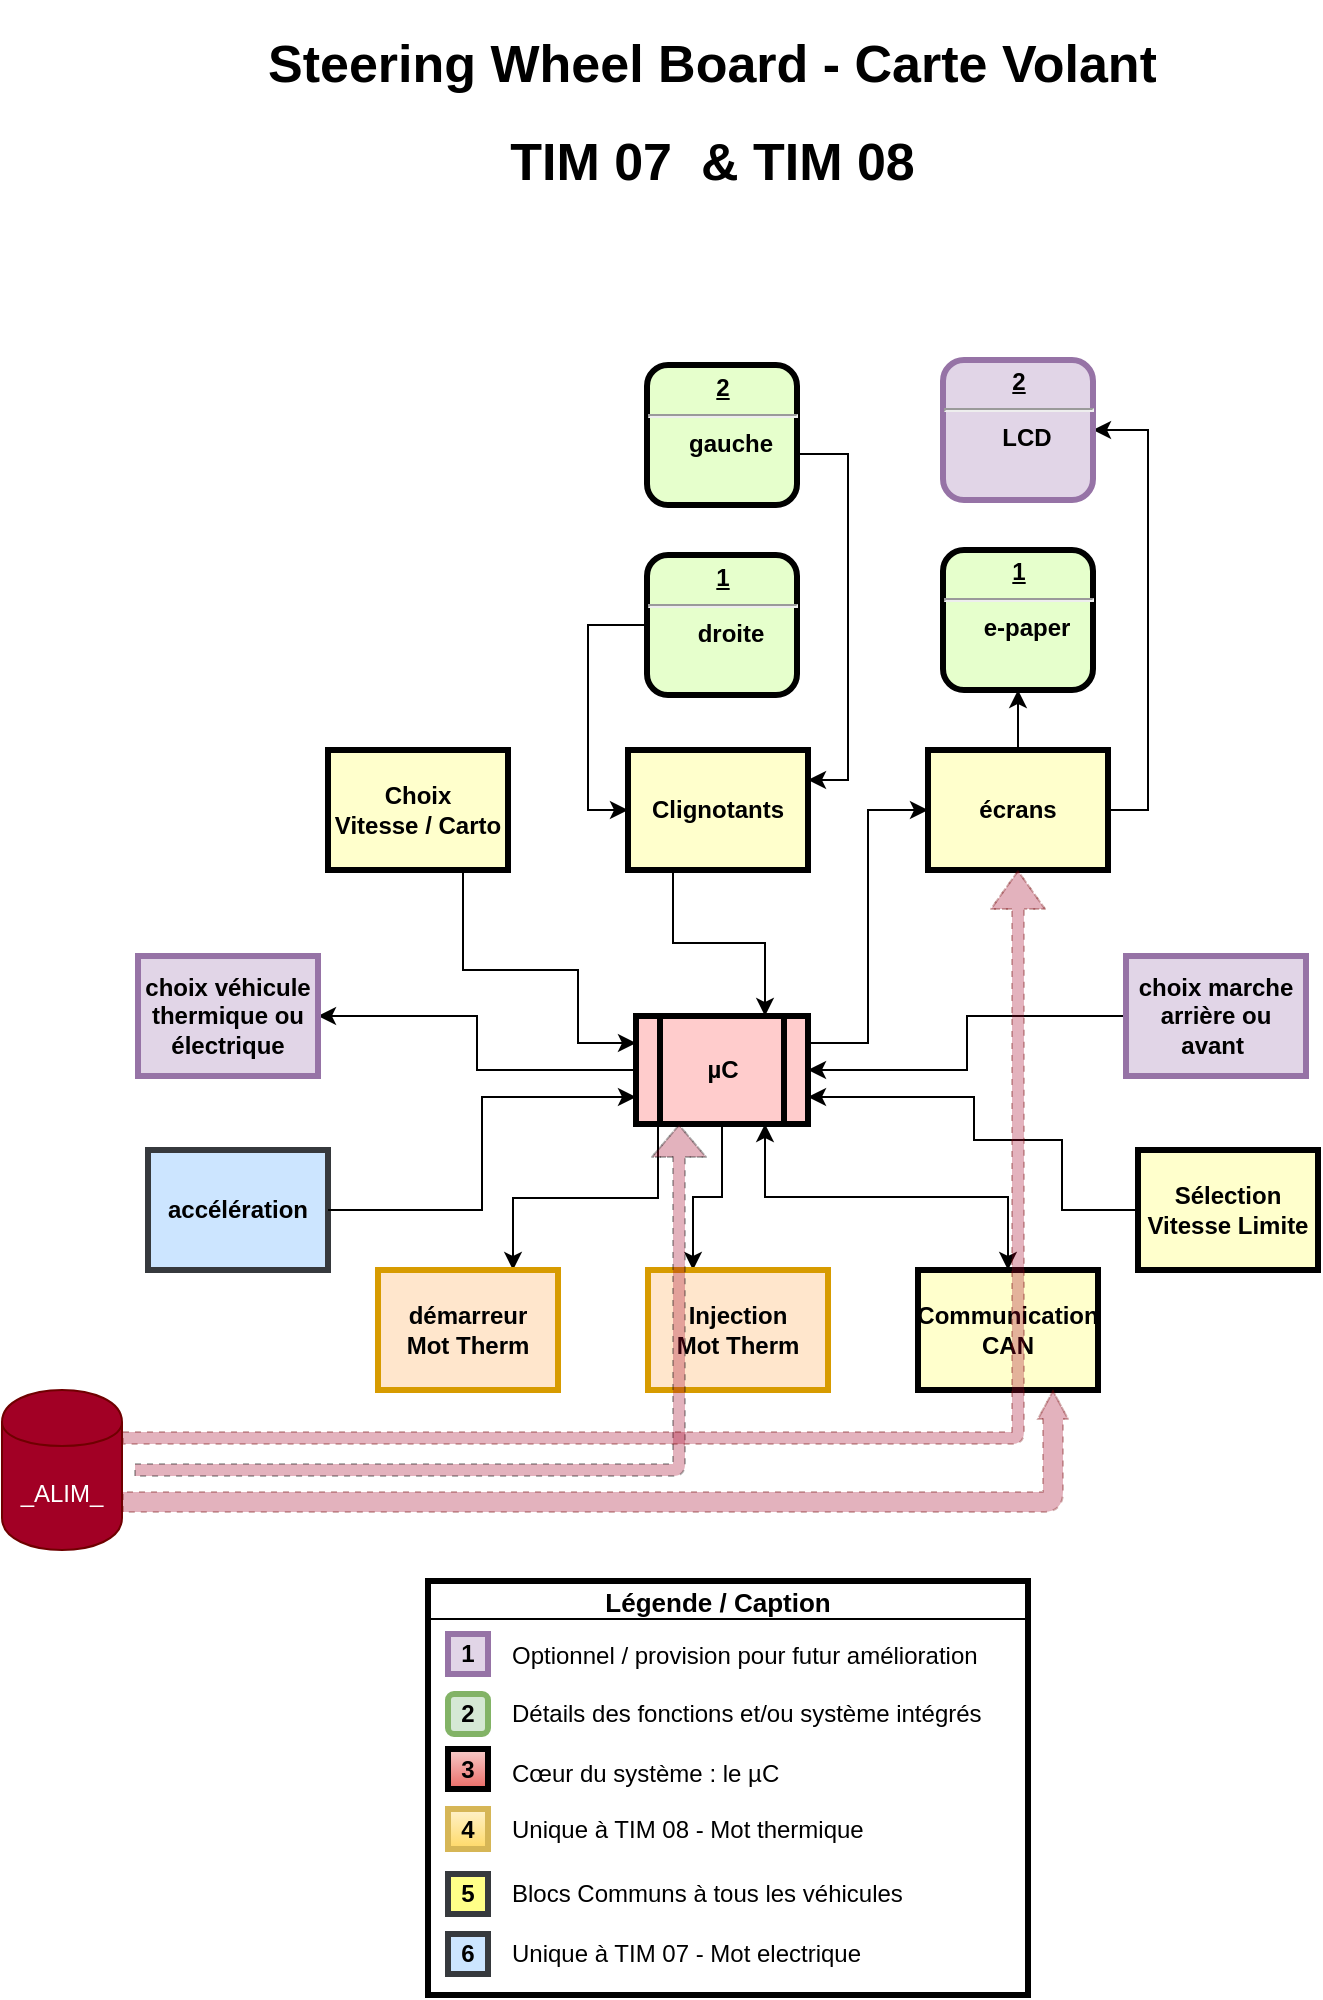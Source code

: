 <mxfile version="12.0.0" type="github" pages="1"><diagram name="Page-1" id="c7558073-3199-34d8-9f00-42111426c3f3"><mxGraphModel dx="702" dy="707" grid="1" gridSize="10" guides="1" tooltips="1" connect="1" arrows="1" fold="1" page="1" pageScale="1" pageWidth="826" pageHeight="1169" background="#ffffff" math="0" shadow="0"><root><mxCell id="0"/><mxCell id="1" parent="0"/><mxCell id="3" value="accélération" style="whiteSpace=wrap;align=center;verticalAlign=middle;fontStyle=1;strokeWidth=3;fillColor=#cce5ff;strokeColor=#36393d;" parent="1" vertex="1"><mxGeometry x="123" y="585" width="90" height="60" as="geometry"/></mxCell><mxCell id="lZiYEapEOtZdDECB7tF_-6" style="edgeStyle=orthogonalEdgeStyle;rounded=0;orthogonalLoop=1;jettySize=auto;html=1;exitX=1;exitY=0.5;exitDx=0;exitDy=0;entryX=1;entryY=0.5;entryDx=0;entryDy=0;" edge="1" parent="1" source="4" target="Oj_ek9yDkB3lHMIQrKXy-116"><mxGeometry relative="1" as="geometry"/></mxCell><mxCell id="lZiYEapEOtZdDECB7tF_-7" style="edgeStyle=orthogonalEdgeStyle;rounded=0;orthogonalLoop=1;jettySize=auto;html=1;exitX=0.5;exitY=0;exitDx=0;exitDy=0;entryX=0.5;entryY=1;entryDx=0;entryDy=0;" edge="1" parent="1" source="4" target="Oj_ek9yDkB3lHMIQrKXy-117"><mxGeometry relative="1" as="geometry"/></mxCell><mxCell id="4" value="écrans" style="whiteSpace=wrap;align=center;verticalAlign=middle;fontStyle=1;strokeWidth=3;fillColor=#FFFFCC" parent="1" vertex="1"><mxGeometry x="513" y="385" width="90" height="60" as="geometry"/></mxCell><mxCell id="Oj_ek9yDkB3lHMIQrKXy-125" style="edgeStyle=orthogonalEdgeStyle;rounded=0;orthogonalLoop=1;jettySize=auto;html=1;exitX=0.75;exitY=0;exitDx=0;exitDy=0;entryX=0.25;entryY=1;entryDx=0;entryDy=0;startArrow=classic;startFill=1;endArrow=none;endFill=0;" parent="1" source="5" target="Oj_ek9yDkB3lHMIQrKXy-114" edge="1"><mxGeometry relative="1" as="geometry"/></mxCell><mxCell id="Oj_ek9yDkB3lHMIQrKXy-126" style="edgeStyle=orthogonalEdgeStyle;rounded=0;orthogonalLoop=1;jettySize=auto;html=1;exitX=0;exitY=0.25;exitDx=0;exitDy=0;entryX=0.75;entryY=1;entryDx=0;entryDy=0;endArrow=none;endFill=0;startArrow=classic;startFill=1;" parent="1" source="5" target="Oj_ek9yDkB3lHMIQrKXy-111" edge="1"><mxGeometry relative="1" as="geometry"><Array as="points"><mxPoint x="338" y="532"/><mxPoint x="338" y="495"/><mxPoint x="281" y="495"/></Array></mxGeometry></mxCell><mxCell id="Oj_ek9yDkB3lHMIQrKXy-128" style="edgeStyle=orthogonalEdgeStyle;rounded=0;orthogonalLoop=1;jettySize=auto;html=1;exitX=0;exitY=0.75;exitDx=0;exitDy=0;entryX=1;entryY=0.5;entryDx=0;entryDy=0;startArrow=classic;startFill=1;endArrow=none;endFill=0;" parent="1" source="5" target="3" edge="1"><mxGeometry relative="1" as="geometry"><Array as="points"><mxPoint x="290" y="559"/><mxPoint x="290" y="615"/></Array></mxGeometry></mxCell><mxCell id="Oj_ek9yDkB3lHMIQrKXy-129" style="edgeStyle=orthogonalEdgeStyle;rounded=0;orthogonalLoop=1;jettySize=auto;html=1;exitX=0.25;exitY=1;exitDx=0;exitDy=0;entryX=0.75;entryY=0;entryDx=0;entryDy=0;" parent="1" source="5" target="Oj_ek9yDkB3lHMIQrKXy-119" edge="1"><mxGeometry relative="1" as="geometry"><Array as="points"><mxPoint x="378" y="572"/><mxPoint x="378" y="609"/><mxPoint x="306" y="609"/></Array></mxGeometry></mxCell><mxCell id="Oj_ek9yDkB3lHMIQrKXy-131" style="edgeStyle=orthogonalEdgeStyle;rounded=0;orthogonalLoop=1;jettySize=auto;html=1;exitX=0.5;exitY=1;exitDx=0;exitDy=0;entryX=0.25;entryY=0;entryDx=0;entryDy=0;" parent="1" source="5" target="Oj_ek9yDkB3lHMIQrKXy-118" edge="1"><mxGeometry relative="1" as="geometry"/></mxCell><mxCell id="Oj_ek9yDkB3lHMIQrKXy-132" style="edgeStyle=orthogonalEdgeStyle;rounded=0;orthogonalLoop=1;jettySize=auto;html=1;exitX=0.75;exitY=1;exitDx=0;exitDy=0;startArrow=classic;startFill=1;" parent="1" source="5" target="Oj_ek9yDkB3lHMIQrKXy-108" edge="1"><mxGeometry relative="1" as="geometry"/></mxCell><mxCell id="B0yOOrElDn0mKSc-FVPb-13" style="edgeStyle=orthogonalEdgeStyle;rounded=0;orthogonalLoop=1;jettySize=auto;html=1;exitX=1;exitY=0.25;exitDx=0;exitDy=0;entryX=0;entryY=0.5;entryDx=0;entryDy=0;" parent="1" source="5" target="4" edge="1"><mxGeometry relative="1" as="geometry"><mxPoint x="468" y="415" as="targetPoint"/></mxGeometry></mxCell><mxCell id="B0yOOrElDn0mKSc-FVPb-14" style="edgeStyle=orthogonalEdgeStyle;rounded=0;orthogonalLoop=1;jettySize=auto;html=1;exitX=0;exitY=0.5;exitDx=0;exitDy=0;entryX=1;entryY=0.5;entryDx=0;entryDy=0;" parent="1" source="5" target="Oj_ek9yDkB3lHMIQrKXy-113" edge="1"><mxGeometry relative="1" as="geometry"/></mxCell><mxCell id="5" value="µC" style="shape=process;whiteSpace=wrap;align=center;verticalAlign=middle;size=0.137;fontStyle=1;strokeWidth=3;fillColor=#FFCCCC" parent="1" vertex="1"><mxGeometry x="367" y="518" width="86" height="54" as="geometry"/></mxCell><mxCell id="Oj_ek9yDkB3lHMIQrKXy-99" value="&lt;h1&gt;&lt;br&gt;&lt;/h1&gt;" style="text;html=1;resizable=0;points=[];autosize=1;align=center;verticalAlign=top;spacingTop=-4;" parent="1" vertex="1"><mxGeometry x="400" y="130" width="20" height="50" as="geometry"/></mxCell><mxCell id="Oj_ek9yDkB3lHMIQrKXy-105" value="&lt;h1 style=&quot;text-align: center ; white-space: nowrap ; font-size: 26px&quot;&gt;&lt;span style=&quot;font-family: &amp;#34;arial&amp;#34; ; text-indent: -12px ; white-space: normal ; background-color: rgb(255 , 255 , 255)&quot;&gt;&lt;span style=&quot;cursor: url(&amp;#34;https://cdn.reverso.net/lexi/v1871/static/img/CM.cur&amp;#34;) , auto&quot;&gt;&lt;span id=&quot;ID0EJE&quot; style=&quot;cursor: url(&amp;#34;https://cdn.reverso.net/lexi/v1871/static/img/CM.cur&amp;#34;) , auto&quot;&gt;&lt;font style=&quot;font-size: 26px&quot;&gt;Steering Wheel Board - Carte Volant&lt;br&gt;&lt;/font&gt;&lt;/span&gt;&lt;/span&gt;&lt;/span&gt;&lt;/h1&gt;&lt;h1 style=&quot;text-align: center ; white-space: nowrap ; font-size: 26px&quot;&gt;&lt;span style=&quot;font-family: &amp;#34;arial&amp;#34; ; text-indent: -12px ; white-space: normal ; background-color: rgb(255 , 255 , 255)&quot;&gt;&lt;span style=&quot;cursor: url(&amp;#34;https://cdn.reverso.net/lexi/v1871/static/img/CM.cur&amp;#34;) , auto&quot;&gt;&lt;span id=&quot;ID0EJE&quot; style=&quot;cursor: url(&amp;#34;https://cdn.reverso.net/lexi/v1871/static/img/CM.cur&amp;#34;) , auto&quot;&gt;&lt;font style=&quot;font-size: 26px&quot;&gt;TIM 07&amp;nbsp; &amp;amp; TIM 08&lt;/font&gt;&lt;/span&gt;&lt;/span&gt;&lt;/span&gt;&lt;/h1&gt;" style="text;html=1;strokeColor=none;fillColor=none;spacing=5;spacingTop=-20;whiteSpace=wrap;overflow=hidden;rounded=0;" parent="1" vertex="1"><mxGeometry x="178" y="20" width="470" height="100" as="geometry"/></mxCell><mxCell id="Oj_ek9yDkB3lHMIQrKXy-108" value="Communication&#10;CAN" style="whiteSpace=wrap;align=center;verticalAlign=middle;fontStyle=1;strokeWidth=3;fillColor=#FFFFCC" parent="1" vertex="1"><mxGeometry x="508" y="645" width="90" height="60" as="geometry"/></mxCell><mxCell id="Oj_ek9yDkB3lHMIQrKXy-111" value="Choix&#10;Vitesse / Carto" style="whiteSpace=wrap;align=center;verticalAlign=middle;fontStyle=1;strokeWidth=3;fillColor=#FFFFCC" parent="1" vertex="1"><mxGeometry x="213" y="385" width="90" height="60" as="geometry"/></mxCell><mxCell id="lZiYEapEOtZdDECB7tF_-9" style="edgeStyle=orthogonalEdgeStyle;rounded=0;orthogonalLoop=1;jettySize=auto;html=1;exitX=0;exitY=0.5;exitDx=0;exitDy=0;entryX=1;entryY=0.75;entryDx=0;entryDy=0;" edge="1" parent="1" source="Oj_ek9yDkB3lHMIQrKXy-112" target="5"><mxGeometry relative="1" as="geometry"><Array as="points"><mxPoint x="580" y="615"/><mxPoint x="580" y="580"/><mxPoint x="536" y="580"/><mxPoint x="536" y="559"/></Array></mxGeometry></mxCell><mxCell id="Oj_ek9yDkB3lHMIQrKXy-112" value="Sélection&#10;Vitesse Limite" style="whiteSpace=wrap;align=center;verticalAlign=middle;fontStyle=1;strokeWidth=3;fillColor=#FFFFCC" parent="1" vertex="1"><mxGeometry x="618" y="585" width="90" height="60" as="geometry"/></mxCell><mxCell id="Oj_ek9yDkB3lHMIQrKXy-113" value="choix véhicule thermique ou électrique" style="whiteSpace=wrap;align=center;verticalAlign=middle;fontStyle=1;strokeWidth=3;fillColor=#e1d5e7;strokeColor=#9673a6;" parent="1" vertex="1"><mxGeometry x="118" y="488" width="90" height="60" as="geometry"/></mxCell><mxCell id="Oj_ek9yDkB3lHMIQrKXy-134" style="edgeStyle=orthogonalEdgeStyle;rounded=0;orthogonalLoop=1;jettySize=auto;html=1;exitX=1;exitY=0.25;exitDx=0;exitDy=0;entryX=1.007;entryY=0.636;entryDx=0;entryDy=0;entryPerimeter=0;startArrow=classic;startFill=1;endArrow=none;endFill=0;" parent="1" source="Oj_ek9yDkB3lHMIQrKXy-114" target="Oj_ek9yDkB3lHMIQrKXy-120" edge="1"><mxGeometry relative="1" as="geometry"/></mxCell><mxCell id="Oj_ek9yDkB3lHMIQrKXy-135" style="edgeStyle=orthogonalEdgeStyle;rounded=0;orthogonalLoop=1;jettySize=auto;html=1;exitX=0;exitY=0.5;exitDx=0;exitDy=0;entryX=0;entryY=0.5;entryDx=0;entryDy=0;startArrow=classic;startFill=1;endArrow=none;endFill=0;" parent="1" source="Oj_ek9yDkB3lHMIQrKXy-114" target="Oj_ek9yDkB3lHMIQrKXy-121" edge="1"><mxGeometry relative="1" as="geometry"/></mxCell><mxCell id="Oj_ek9yDkB3lHMIQrKXy-114" value="Clignotants" style="whiteSpace=wrap;align=center;verticalAlign=middle;fontStyle=1;strokeWidth=3;fillColor=#FFFFCC" parent="1" vertex="1"><mxGeometry x="363" y="385" width="90" height="60" as="geometry"/></mxCell><mxCell id="Oj_ek9yDkB3lHMIQrKXy-116" value="&lt;p style=&quot;margin: 4px 0px 0px ; text-decoration: underline&quot;&gt;2&lt;/p&gt;&lt;hr&gt;&lt;p style=&quot;margin: 0px ; margin-left: 8px&quot;&gt;LCD&lt;br&gt;&lt;/p&gt;" style="verticalAlign=middle;align=center;overflow=fill;fontSize=12;fontFamily=Helvetica;html=1;rounded=1;fontStyle=1;strokeWidth=3;fillColor=#e1d5e7;strokeColor=#9673a6;" parent="1" vertex="1"><mxGeometry x="520.5" y="190" width="75" height="70" as="geometry"/></mxCell><mxCell id="Oj_ek9yDkB3lHMIQrKXy-117" value="&lt;p style=&quot;margin: 4px 0px 0px ; text-decoration: underline&quot;&gt;1&lt;/p&gt;&lt;hr&gt;&lt;p style=&quot;margin: 0px ; margin-left: 8px&quot;&gt;e-paper&lt;/p&gt;" style="verticalAlign=middle;align=center;overflow=fill;fontSize=12;fontFamily=Helvetica;html=1;rounded=1;fontStyle=1;strokeWidth=3;fillColor=#E6FFCC" parent="1" vertex="1"><mxGeometry x="520.5" y="285" width="75" height="70" as="geometry"/></mxCell><mxCell id="Oj_ek9yDkB3lHMIQrKXy-118" value="Injection&#10;Mot Therm" style="whiteSpace=wrap;align=center;verticalAlign=middle;fontStyle=1;strokeWidth=3;fillColor=#ffe6cc;strokeColor=#d79b00;" parent="1" vertex="1"><mxGeometry x="373" y="645" width="90" height="60" as="geometry"/></mxCell><mxCell id="Oj_ek9yDkB3lHMIQrKXy-119" value="démarreur&#10;Mot Therm" style="whiteSpace=wrap;align=center;verticalAlign=middle;fontStyle=1;strokeWidth=3;fillColor=#ffe6cc;strokeColor=#d79b00;" parent="1" vertex="1"><mxGeometry x="238" y="645" width="90" height="60" as="geometry"/></mxCell><mxCell id="Oj_ek9yDkB3lHMIQrKXy-120" value="&lt;p style=&quot;margin: 4px 0px 0px ; text-decoration: underline&quot;&gt;2&lt;/p&gt;&lt;hr&gt;&lt;p style=&quot;margin: 0px ; margin-left: 8px&quot;&gt;gauche&lt;br&gt;&lt;/p&gt;" style="verticalAlign=middle;align=center;overflow=fill;fontSize=12;fontFamily=Helvetica;html=1;rounded=1;fontStyle=1;strokeWidth=3;fillColor=#E6FFCC" parent="1" vertex="1"><mxGeometry x="372.5" y="192.5" width="75" height="70" as="geometry"/></mxCell><mxCell id="Oj_ek9yDkB3lHMIQrKXy-121" value="&lt;p style=&quot;margin: 4px 0px 0px ; text-decoration: underline&quot;&gt;1&lt;/p&gt;&lt;hr&gt;&lt;p style=&quot;margin: 0px ; margin-left: 8px&quot;&gt;droite&lt;/p&gt;" style="verticalAlign=middle;align=center;overflow=fill;fontSize=12;fontFamily=Helvetica;html=1;rounded=1;fontStyle=1;strokeWidth=3;fillColor=#E6FFCC" parent="1" vertex="1"><mxGeometry x="372.5" y="287.5" width="75" height="70" as="geometry"/></mxCell><mxCell id="lZiYEapEOtZdDECB7tF_-8" style="edgeStyle=orthogonalEdgeStyle;rounded=0;orthogonalLoop=1;jettySize=auto;html=1;exitX=0;exitY=0.5;exitDx=0;exitDy=0;entryX=1;entryY=0.5;entryDx=0;entryDy=0;" edge="1" parent="1" source="B0yOOrElDn0mKSc-FVPb-12" target="5"><mxGeometry relative="1" as="geometry"/></mxCell><mxCell id="B0yOOrElDn0mKSc-FVPb-12" value="choix marche&#10;arrière ou avant " style="whiteSpace=wrap;align=center;verticalAlign=middle;fontStyle=1;strokeWidth=3;fillColor=#e1d5e7;strokeColor=#9673a6;" parent="1" vertex="1"><mxGeometry x="612" y="488" width="90" height="60" as="geometry"/></mxCell><mxCell id="B0yOOrElDn0mKSc-FVPb-25" value="" style="group" parent="1" vertex="1" connectable="0"><mxGeometry x="263" y="800.5" width="300" height="207" as="geometry"/></mxCell><mxCell id="B0yOOrElDn0mKSc-FVPb-5" value="1" style="whiteSpace=wrap;align=center;verticalAlign=middle;fontStyle=1;strokeWidth=3;fillColor=#e1d5e7;strokeColor=#9673a6;" parent="B0yOOrElDn0mKSc-FVPb-25" vertex="1"><mxGeometry x="10" y="26.5" width="20" height="20" as="geometry"/></mxCell><mxCell id="B0yOOrElDn0mKSc-FVPb-6" value="2" style="whiteSpace=wrap;align=center;verticalAlign=middle;fontStyle=1;strokeWidth=3;fillColor=#d5e8d4;strokeColor=#82b366;rounded=1;" parent="B0yOOrElDn0mKSc-FVPb-25" vertex="1"><mxGeometry x="10" y="56.5" width="20" height="20" as="geometry"/></mxCell><mxCell id="B0yOOrElDn0mKSc-FVPb-7" value="3" style="whiteSpace=wrap;align=center;verticalAlign=middle;fontStyle=1;strokeWidth=3;fillColor=#f8cecc;strokeColor=#000000;gradientColor=#ea6b66;" parent="B0yOOrElDn0mKSc-FVPb-25" vertex="1"><mxGeometry x="10" y="84" width="20" height="20" as="geometry"/></mxCell><mxCell id="B0yOOrElDn0mKSc-FVPb-8" value="4" style="whiteSpace=wrap;align=center;verticalAlign=middle;fontStyle=1;strokeWidth=3;fillColor=#fff2cc;strokeColor=#d6b656;gradientColor=#ffd966;" parent="B0yOOrElDn0mKSc-FVPb-25" vertex="1"><mxGeometry x="10" y="114" width="20" height="20" as="geometry"/></mxCell><mxCell id="B0yOOrElDn0mKSc-FVPb-9" value="5" style="whiteSpace=wrap;align=center;verticalAlign=middle;fontStyle=1;strokeWidth=3;fillColor=#ffff88;strokeColor=#36393d;" parent="B0yOOrElDn0mKSc-FVPb-25" vertex="1"><mxGeometry x="10" y="146.5" width="20" height="20" as="geometry"/></mxCell><mxCell id="B0yOOrElDn0mKSc-FVPb-10" value="6" style="whiteSpace=wrap;align=center;verticalAlign=middle;fontStyle=1;strokeWidth=3;fillColor=#cce5ff;strokeColor=#36393d;" parent="B0yOOrElDn0mKSc-FVPb-25" vertex="1"><mxGeometry x="10" y="176.5" width="20" height="20" as="geometry"/></mxCell><mxCell id="B0yOOrElDn0mKSc-FVPb-11" value="Optionnel / provision pour futur amélioration" style="text;html=1;strokeColor=none;fillColor=none;align=left;verticalAlign=middle;whiteSpace=wrap;rounded=0;" parent="B0yOOrElDn0mKSc-FVPb-25" vertex="1"><mxGeometry x="40" y="27" width="240" height="20" as="geometry"/></mxCell><mxCell id="B0yOOrElDn0mKSc-FVPb-16" value="Détails des fonctions et/ou système intégrés" style="text;html=1;strokeColor=none;fillColor=none;align=left;verticalAlign=middle;whiteSpace=wrap;rounded=0;" parent="B0yOOrElDn0mKSc-FVPb-25" vertex="1"><mxGeometry x="40" y="56.5" width="240" height="20" as="geometry"/></mxCell><mxCell id="B0yOOrElDn0mKSc-FVPb-17" value="Cœur du système : le µC" style="text;html=1;strokeColor=none;fillColor=none;align=left;verticalAlign=middle;whiteSpace=wrap;rounded=0;" parent="B0yOOrElDn0mKSc-FVPb-25" vertex="1"><mxGeometry x="40" y="86" width="240" height="20" as="geometry"/></mxCell><mxCell id="B0yOOrElDn0mKSc-FVPb-18" value="Unique à TIM 08 - Mot thermique" style="text;html=1;strokeColor=none;fillColor=none;align=left;verticalAlign=middle;whiteSpace=wrap;rounded=0;" parent="B0yOOrElDn0mKSc-FVPb-25" vertex="1"><mxGeometry x="40" y="114" width="240" height="20" as="geometry"/></mxCell><mxCell id="B0yOOrElDn0mKSc-FVPb-19" value="Blocs Communs à tous les véhicules" style="text;html=1;strokeColor=none;fillColor=none;align=left;verticalAlign=middle;whiteSpace=wrap;rounded=0;" parent="B0yOOrElDn0mKSc-FVPb-25" vertex="1"><mxGeometry x="40" y="146.5" width="240" height="20" as="geometry"/></mxCell><mxCell id="B0yOOrElDn0mKSc-FVPb-20" value="Unique à TIM 07 - Mot electrique" style="text;html=1;strokeColor=none;fillColor=none;align=left;verticalAlign=middle;whiteSpace=wrap;rounded=0;" parent="B0yOOrElDn0mKSc-FVPb-25" vertex="1"><mxGeometry x="40" y="176.5" width="240" height="20" as="geometry"/></mxCell><mxCell id="B0yOOrElDn0mKSc-FVPb-22" value="" style="rounded=0;whiteSpace=wrap;html=1;strokeColor=#000000;fillColor=none;" parent="B0yOOrElDn0mKSc-FVPb-25" vertex="1"><mxGeometry y="19" width="300" height="188" as="geometry"/></mxCell><mxCell id="B0yOOrElDn0mKSc-FVPb-23" value="" style="rounded=0;whiteSpace=wrap;html=1;strokeColor=#000000;fillColor=none;strokeWidth=3;" parent="B0yOOrElDn0mKSc-FVPb-25" vertex="1"><mxGeometry width="300" height="207" as="geometry"/></mxCell><mxCell id="B0yOOrElDn0mKSc-FVPb-24" value="&lt;b&gt;&lt;font style=&quot;font-size: 13px&quot;&gt;Légende / Caption&lt;/font&gt;&lt;/b&gt;" style="text;html=1;strokeColor=none;fillColor=none;align=center;verticalAlign=middle;whiteSpace=wrap;rounded=0;" parent="B0yOOrElDn0mKSc-FVPb-25" vertex="1"><mxGeometry x="80" width="130" height="20" as="geometry"/></mxCell><mxCell id="lZiYEapEOtZdDECB7tF_-11" style="edgeStyle=orthogonalEdgeStyle;rounded=1;orthogonalLoop=1;jettySize=auto;html=1;entryX=0.25;entryY=1;entryDx=0;entryDy=0;startArrow=none;startFill=0;endArrow=classic;endFill=1;targetPerimeterSpacing=6;sourcePerimeterSpacing=6;dashed=1;fillColor=#a20025;strokeColor=#000000;shape=flexArrow;width=6;endSize=5;opacity=30;" edge="1" parent="1" source="lZiYEapEOtZdDECB7tF_-10" target="5"><mxGeometry relative="1" as="geometry"/></mxCell><mxCell id="lZiYEapEOtZdDECB7tF_-12" style="edgeStyle=orthogonalEdgeStyle;shape=flexArrow;rounded=1;orthogonalLoop=1;jettySize=auto;html=1;exitX=1;exitY=0.3;exitDx=0;exitDy=0;entryX=0.5;entryY=1;entryDx=0;entryDy=0;dashed=1;startArrow=none;startFill=0;sourcePerimeterSpacing=6;endArrow=classic;endFill=1;targetPerimeterSpacing=6;strokeColor=#6F0000;opacity=30;fillColor=#a20025;width=6;endSize=6;" edge="1" parent="1" source="lZiYEapEOtZdDECB7tF_-10" target="4"><mxGeometry relative="1" as="geometry"/></mxCell><mxCell id="lZiYEapEOtZdDECB7tF_-13" style="edgeStyle=orthogonalEdgeStyle;shape=flexArrow;rounded=1;orthogonalLoop=1;jettySize=auto;html=1;exitX=1;exitY=0.7;exitDx=0;exitDy=0;entryX=0.75;entryY=1;entryDx=0;entryDy=0;dashed=1;startArrow=none;startFill=0;sourcePerimeterSpacing=6;endArrow=classic;endFill=1;targetPerimeterSpacing=6;strokeColor=#6F0000;opacity=30;endWidth=4;endSize=4.33;fillColor=#a20025;" edge="1" parent="1" source="lZiYEapEOtZdDECB7tF_-10" target="Oj_ek9yDkB3lHMIQrKXy-108"><mxGeometry relative="1" as="geometry"/></mxCell><mxCell id="lZiYEapEOtZdDECB7tF_-10" value="_ALIM_" style="shape=cylinder;whiteSpace=wrap;html=1;boundedLbl=1;backgroundOutline=1;fillColor=#a20025;strokeColor=#6F0000;fontColor=#ffffff;" vertex="1" parent="1"><mxGeometry x="50" y="705" width="60" height="80" as="geometry"/></mxCell></root></mxGraphModel></diagram></mxfile>